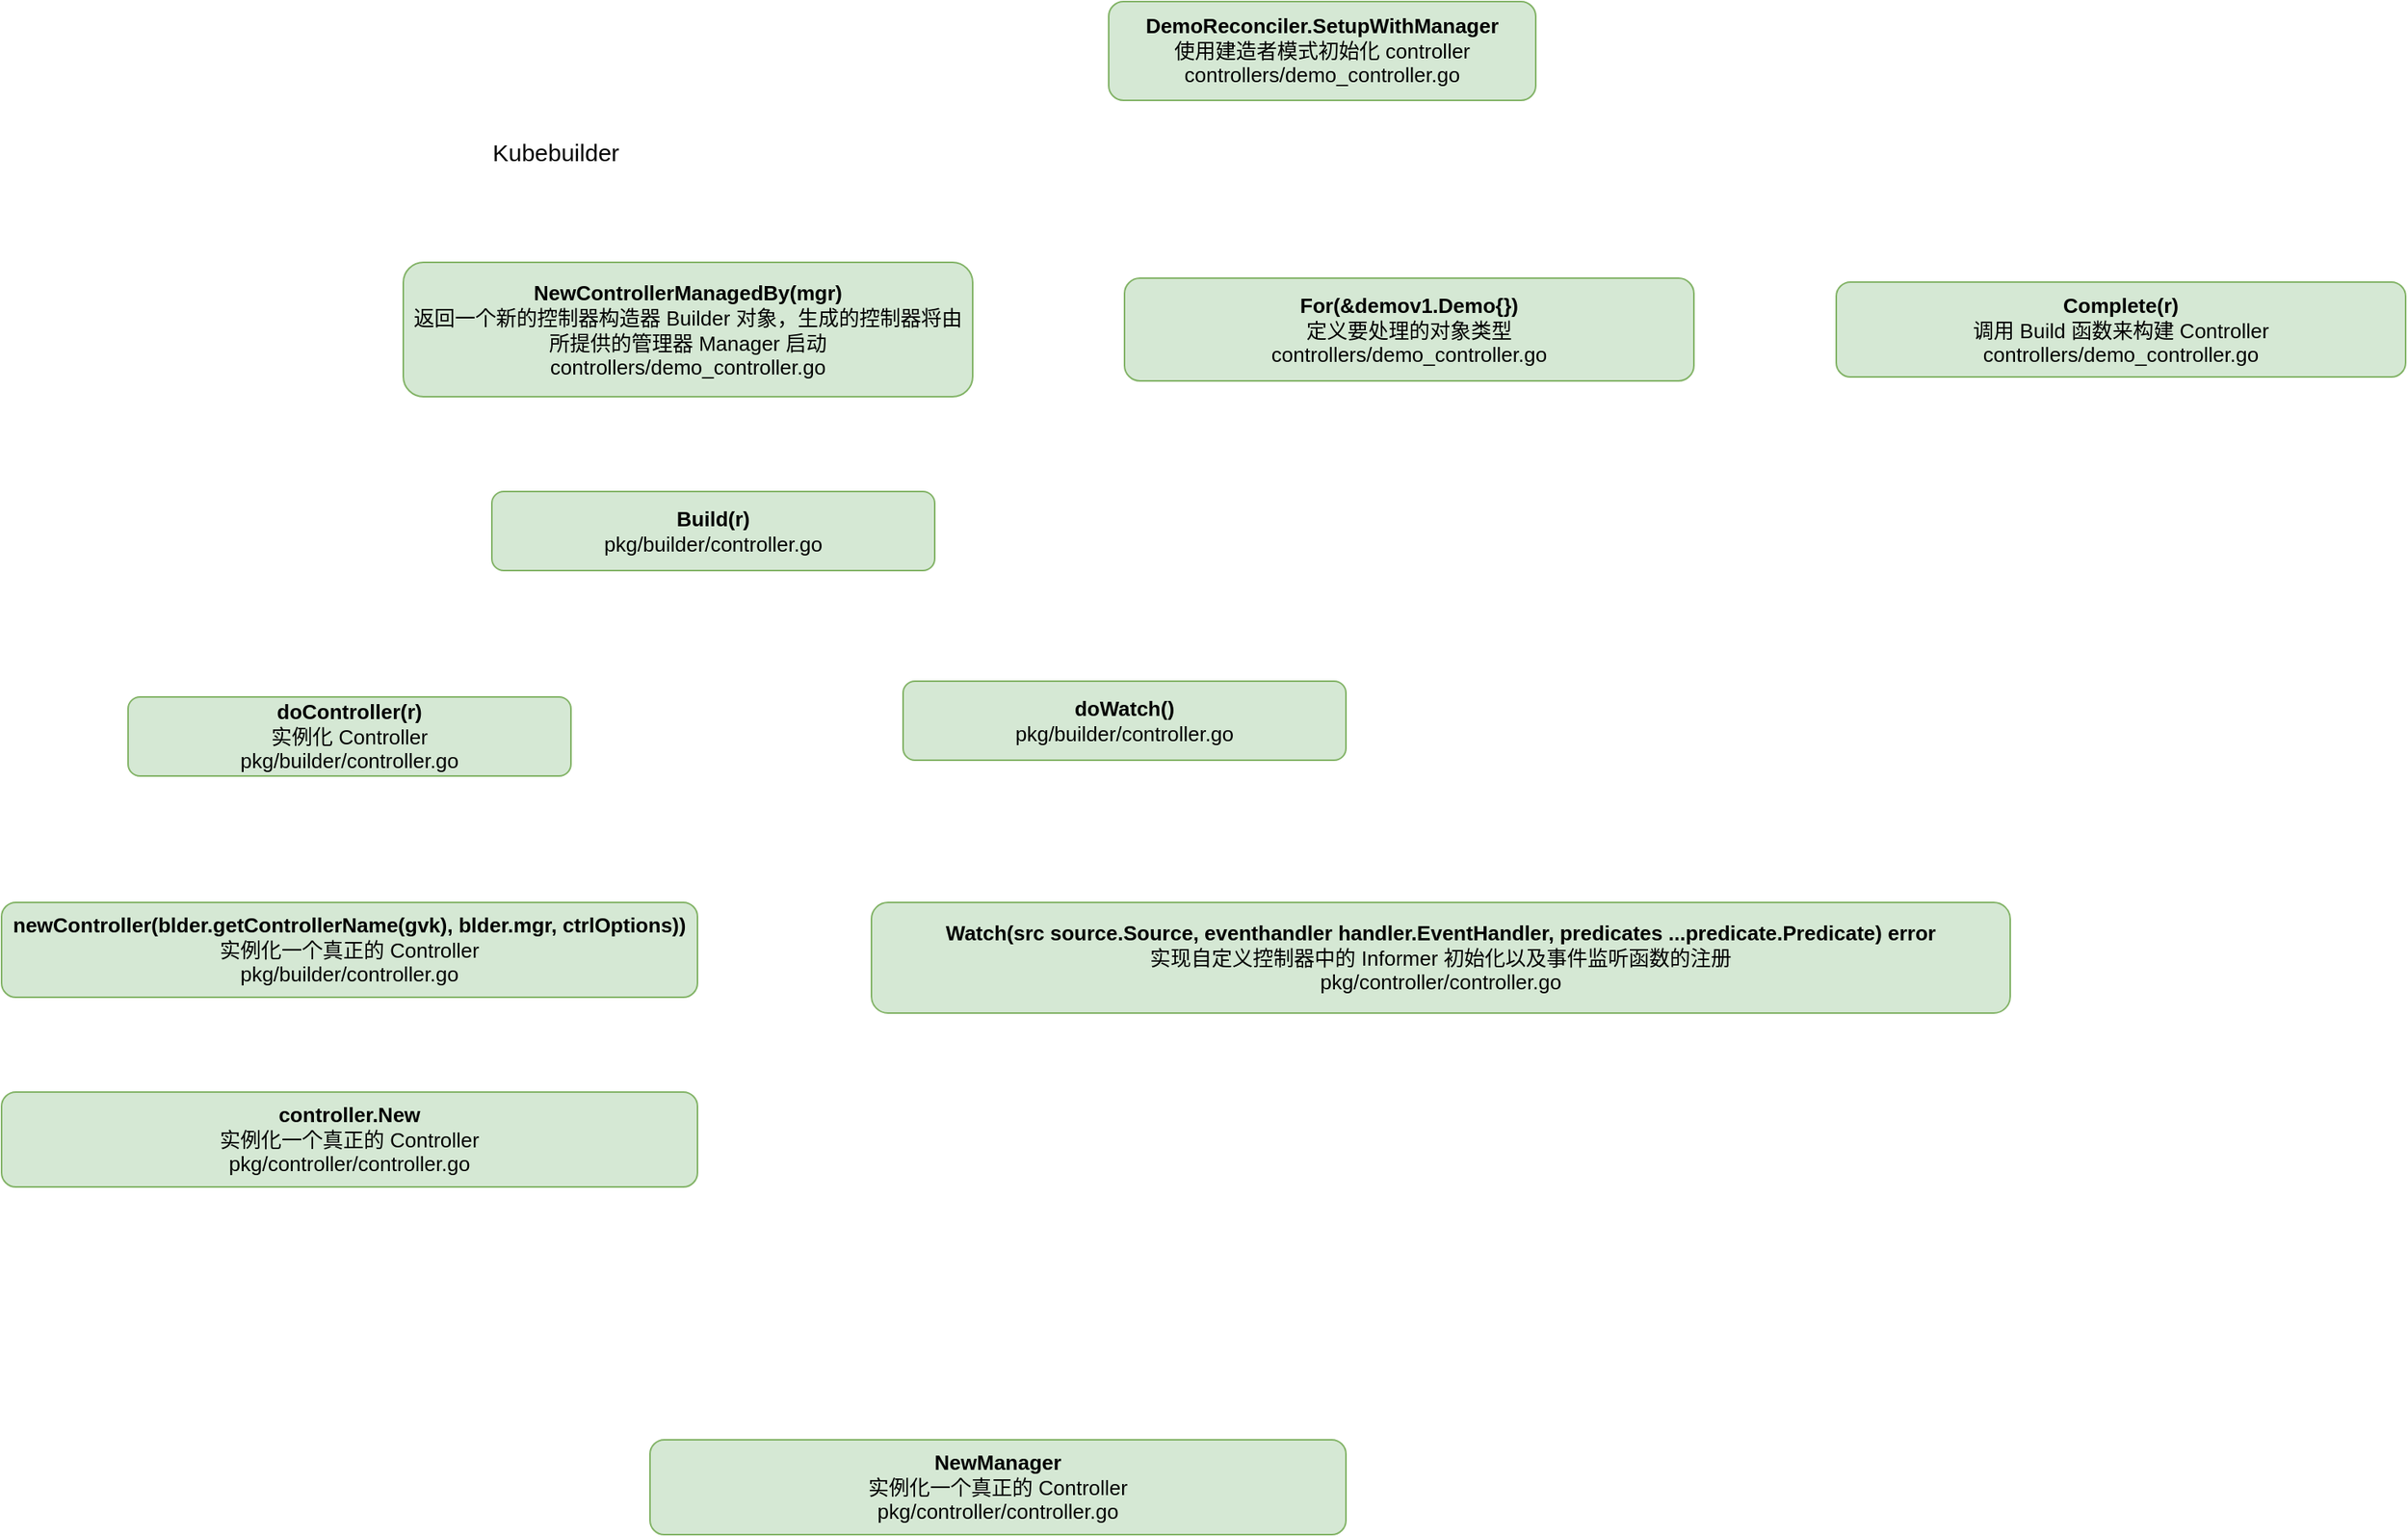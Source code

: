 <mxfile version="20.0.4" type="device"><diagram id="cC33Hb9APW7ItaR_XXAZ" name="Page-1"><mxGraphModel dx="2193" dy="665" grid="1" gridSize="10" guides="1" tooltips="1" connect="1" arrows="1" fold="1" page="1" pageScale="1" pageWidth="827" pageHeight="1169" math="0" shadow="0"><root><mxCell id="0"/><mxCell id="1" parent="0"/><mxCell id="1gnuPTkljbfnHJcL8X5w-3" value="Kubebuilder" style="text;html=1;resizable=0;autosize=1;align=center;verticalAlign=middle;points=[];fillColor=none;strokeColor=none;rounded=0;fontSize=15;" parent="1" vertex="1"><mxGeometry x="100" y="210" width="100" height="30" as="geometry"/></mxCell><mxCell id="1gnuPTkljbfnHJcL8X5w-5" value="&lt;b&gt;DemoReconciler.SetupWithManager&lt;br&gt;&lt;/b&gt;使用建造者模式初始化 controller&lt;br&gt;controllers/demo_controller.go" style="rounded=1;whiteSpace=wrap;html=1;fontSize=13;fillColor=#d5e8d4;strokeColor=#82b366;sketch=0;" parent="1" vertex="1"><mxGeometry x="500" y="130" width="270" height="62.5" as="geometry"/></mxCell><mxCell id="1gnuPTkljbfnHJcL8X5w-6" value="&lt;b&gt;NewControllerManagedBy(mgr)&lt;br&gt;&lt;/b&gt;返回一个新的控制器构造器 Builder 对象，生成的控制器将由所提供的管理器 Manager 启动&lt;br&gt;controllers/demo_controller.go&lt;b&gt;&lt;br&gt;&lt;/b&gt;" style="rounded=1;whiteSpace=wrap;html=1;fontSize=13;fillColor=#d5e8d4;strokeColor=#82b366;sketch=0;" parent="1" vertex="1"><mxGeometry x="54" y="295" width="360" height="85" as="geometry"/></mxCell><mxCell id="1gnuPTkljbfnHJcL8X5w-8" value="&lt;b&gt;For(&amp;amp;demov1.Demo{})&lt;/b&gt;&lt;br&gt;定义要处理的对象类型&lt;br&gt;controllers/demo_controller.go&lt;b&gt;&lt;br&gt;&lt;/b&gt;" style="rounded=1;whiteSpace=wrap;html=1;fontSize=13;fillColor=#d5e8d4;strokeColor=#82b366;sketch=0;" parent="1" vertex="1"><mxGeometry x="510" y="305" width="360" height="65" as="geometry"/></mxCell><mxCell id="1gnuPTkljbfnHJcL8X5w-14" value="&lt;b&gt;Complete(r)&lt;/b&gt;&lt;br&gt;调用 Build 函数来构建 Controller&lt;br&gt;controllers/demo_controller.go&lt;b&gt;&lt;br&gt;&lt;/b&gt;" style="rounded=1;whiteSpace=wrap;html=1;fontSize=13;fillColor=#d5e8d4;strokeColor=#82b366;sketch=0;" parent="1" vertex="1"><mxGeometry x="960" y="307.5" width="360" height="60" as="geometry"/></mxCell><mxCell id="1gnuPTkljbfnHJcL8X5w-15" value="&lt;span style=&quot;color: rgba(0, 0, 0, 0); font-family: monospace; font-size: 0px; text-align: start;&quot;&gt;%3CmxGraphModel%3E%3Croot%3E%3CmxCell%20id%3D%220%22%2F%3E%3CmxCell%20id%3D%221%22%20parent%3D%220%22%2F%3E%3CmxCell%20id%3D%222%22%20style%3D%22edgeStyle%3Dnone%3Brounded%3D0%3BorthogonalLoop%3D1%3BjettySize%3Dauto%3Bhtml%3D1%3BentryX%3D0%3BentryY%3D0.5%3BentryDx%3D0%3BentryDy%3D0%3BfontSize%3D13%3BfontColor%3D%2300CCCC%3B%22%20edge%3D%221%22%20parent%3D%221%22%3E%3CmxGeometry%20relative%3D%221%22%20as%3D%22geometry%22%3E%3CmxPoint%20x%3D%22340%22%20y%3D%22308.061%22%20as%3D%22sourcePoint%22%2F%3E%3CmxPoint%20x%3D%22450%22%20y%3D%22307.5%22%20as%3D%22targetPoint%22%2F%3E%3C%2FmxGeometry%3E%3C%2FmxCell%3E%3C%2Froot%3E%3C%2FmxGraphModel%3E&lt;/span&gt;&lt;b&gt;Build(r)&lt;/b&gt;&lt;br&gt;pkg/builder/controller.go&lt;b&gt;&lt;br&gt;&lt;/b&gt;" style="rounded=1;whiteSpace=wrap;html=1;fontSize=13;fillColor=#d5e8d4;strokeColor=#82b366;sketch=0;" parent="1" vertex="1"><mxGeometry x="110" y="440" width="280" height="50" as="geometry"/></mxCell><mxCell id="1gnuPTkljbfnHJcL8X5w-18" value="&lt;b&gt;doController(r)&lt;br&gt;&lt;/b&gt;实例化 Controller&lt;br&gt;pkg/builder/controller.go&lt;b&gt;&lt;br&gt;&lt;/b&gt;" style="rounded=1;whiteSpace=wrap;html=1;fontSize=13;fillColor=#d5e8d4;strokeColor=#82b366;sketch=0;" parent="1" vertex="1"><mxGeometry x="-120" y="570" width="280" height="50" as="geometry"/></mxCell><mxCell id="1gnuPTkljbfnHJcL8X5w-19" value="&lt;b&gt;doWatch()&lt;/b&gt;&lt;br&gt;pkg/builder/controller.go&lt;b&gt;&lt;br&gt;&lt;/b&gt;" style="rounded=1;whiteSpace=wrap;html=1;fontSize=13;fillColor=#d5e8d4;strokeColor=#82b366;sketch=0;" parent="1" vertex="1"><mxGeometry x="370" y="560" width="280" height="50" as="geometry"/></mxCell><mxCell id="1gnuPTkljbfnHJcL8X5w-20" value="&lt;b&gt;newController(blder.getControllerName(gvk), blder.mgr, ctrlOptions))&lt;/b&gt;&lt;br&gt;实例化一个真正的 Controller&lt;br&gt;pkg/builder/controller.go&lt;b&gt;&lt;br&gt;&lt;/b&gt;" style="rounded=1;whiteSpace=wrap;html=1;fontSize=13;fillColor=#d5e8d4;strokeColor=#82b366;sketch=0;" parent="1" vertex="1"><mxGeometry x="-200" y="700" width="440" height="60" as="geometry"/></mxCell><mxCell id="1gnuPTkljbfnHJcL8X5w-21" value="&lt;b&gt;controller.New&lt;/b&gt;&lt;br&gt;实例化一个真正的 Controller&lt;br&gt;pkg/controller/controller.go&lt;b&gt;&lt;br&gt;&lt;/b&gt;" style="rounded=1;whiteSpace=wrap;html=1;fontSize=13;fillColor=#d5e8d4;strokeColor=#82b366;sketch=0;" parent="1" vertex="1"><mxGeometry x="-200" y="820" width="440" height="60" as="geometry"/></mxCell><mxCell id="6CGlyx8myOlThTrgQ73H-1" value="&lt;b&gt;Watch(src source.Source, eventhandler handler.EventHandler, predicates ...predicate.Predicate) error&lt;br&gt;&lt;/b&gt;实现自定义控制器中的 Informer 初始化以及事件监听函数的注册&lt;b&gt;&lt;br&gt;&lt;/b&gt;pkg/controller/controller.go&lt;b&gt;&lt;br&gt;&lt;/b&gt;" style="rounded=1;whiteSpace=wrap;html=1;fontSize=13;fillColor=#d5e8d4;strokeColor=#82b366;sketch=0;" vertex="1" parent="1"><mxGeometry x="350" y="700" width="720" height="70" as="geometry"/></mxCell><mxCell id="6CGlyx8myOlThTrgQ73H-2" value="&lt;b&gt;NewManager&lt;/b&gt;&lt;br&gt;实例化一个真正的 Controller&lt;br&gt;pkg/controller/controller.go&lt;b&gt;&lt;br&gt;&lt;/b&gt;" style="rounded=1;whiteSpace=wrap;html=1;fontSize=13;fillColor=#d5e8d4;strokeColor=#82b366;sketch=0;" vertex="1" parent="1"><mxGeometry x="210" y="1040" width="440" height="60" as="geometry"/></mxCell></root></mxGraphModel></diagram></mxfile>